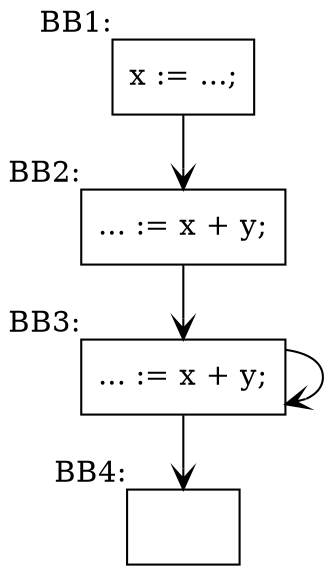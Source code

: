 digraph G {
	node[shape=box;];
	edge[arrowhead=open;];

	BB1 [label="x := ...;\n"; xlabel="BB1:";];
	BB2 [label="... := x + y;\n"; xlabel="BB2:";];
	BB3 [label="... := x + y;\n"; xlabel="BB3:";];
	BB4 [label=""; xlabel="BB4:";];

	BB1->BB2;
	BB2->BB3;
	BB3->BB3;
	BB3->BB4;
}
